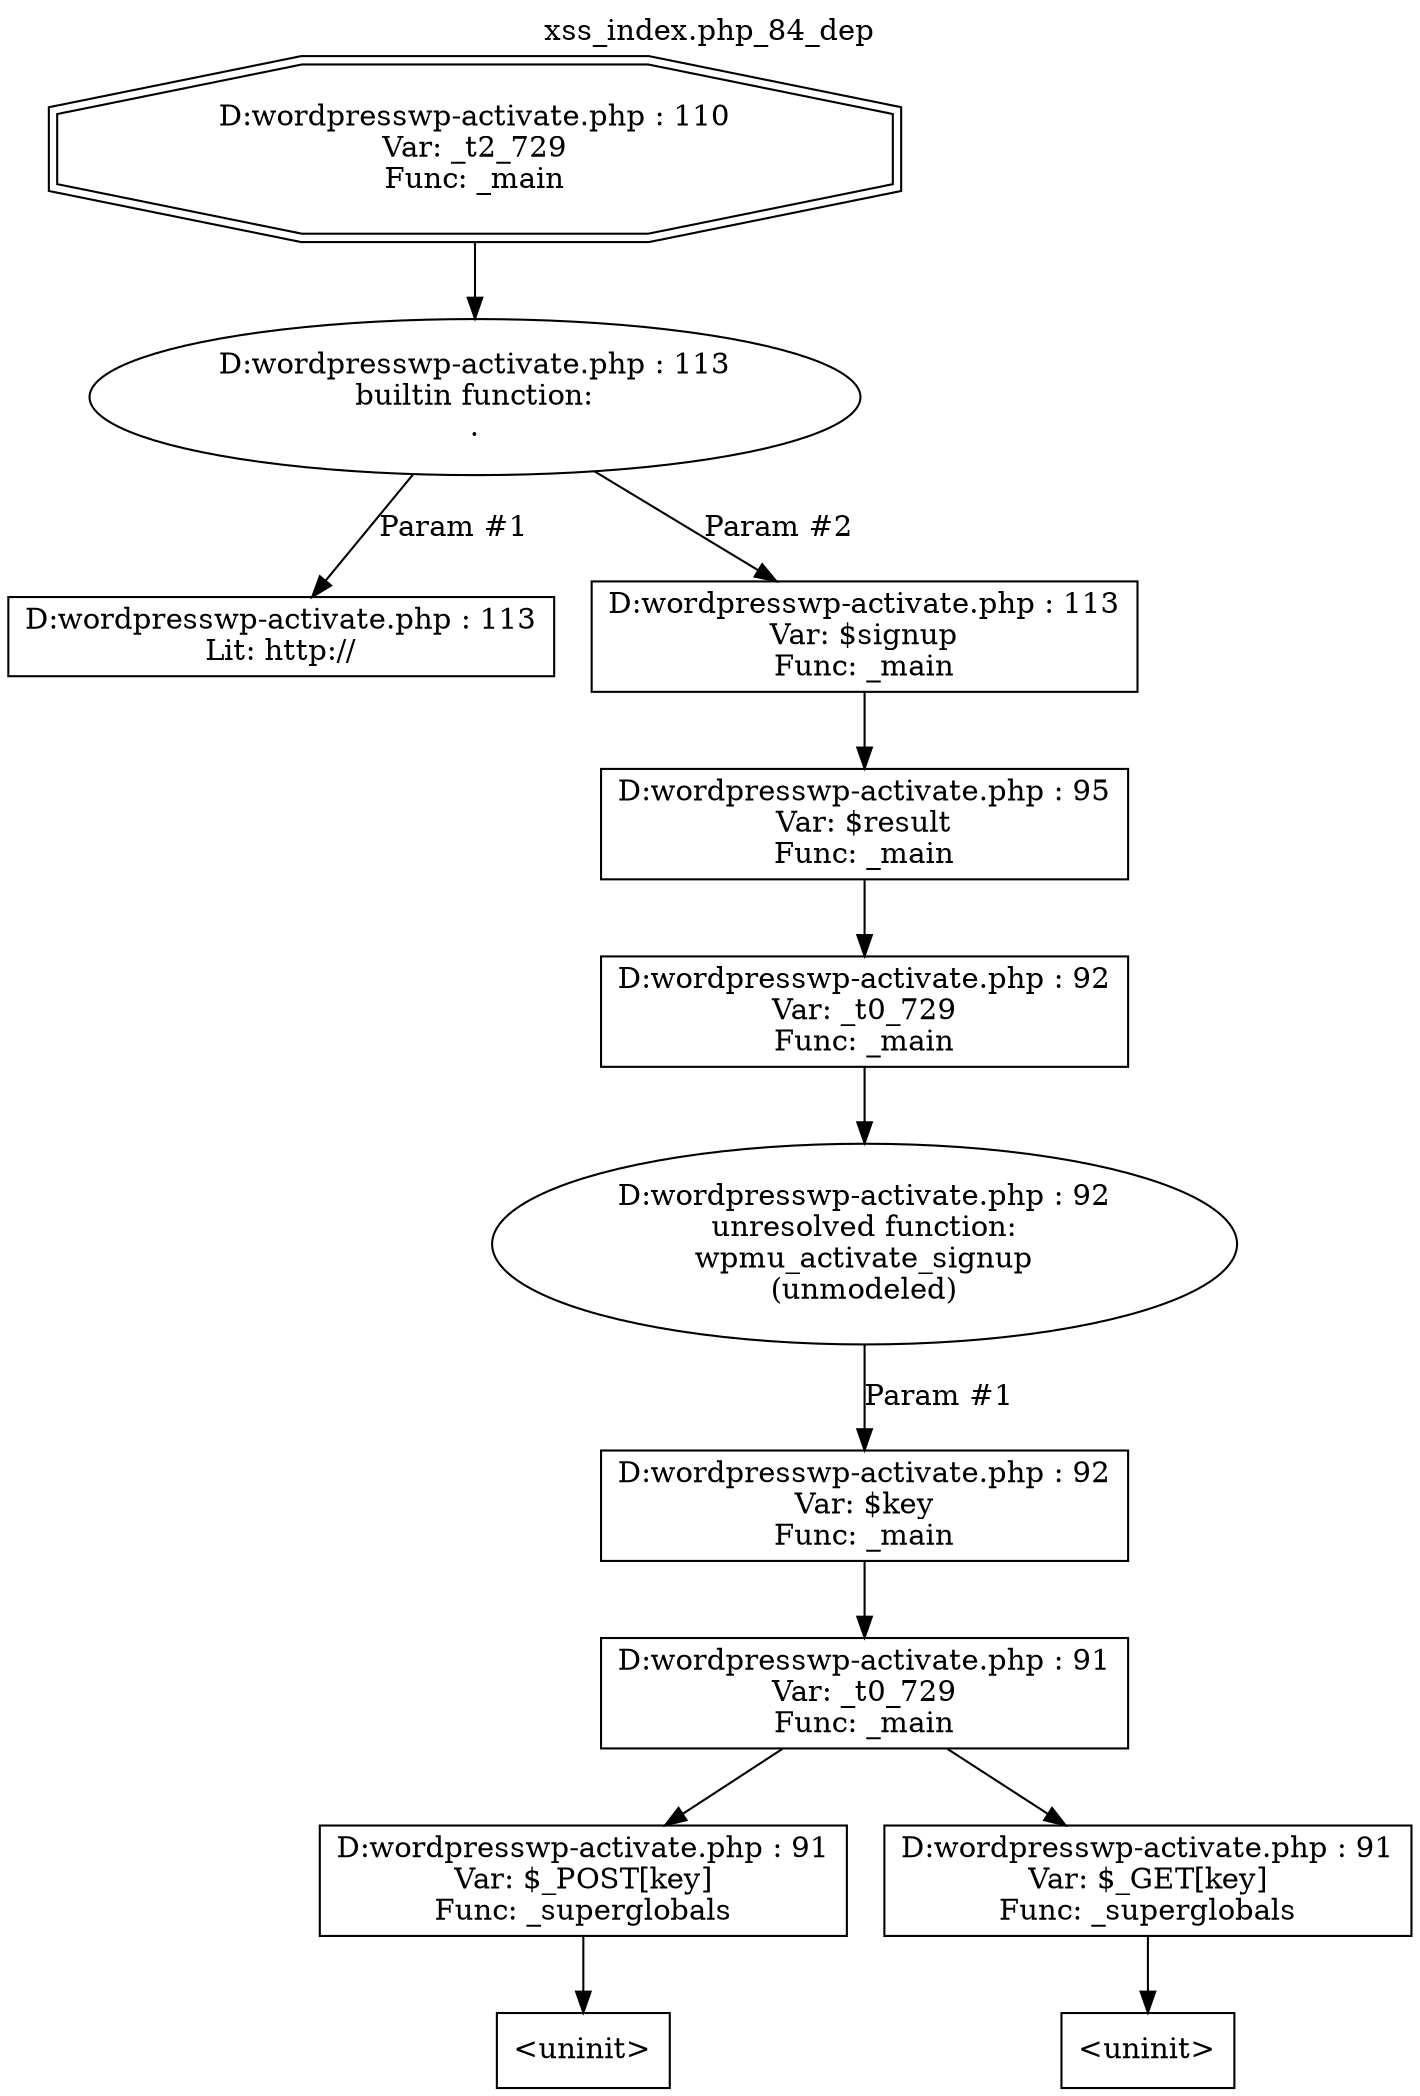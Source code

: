 digraph cfg {
  label="xss_index.php_84_dep";
  labelloc=t;
  n1 [shape=doubleoctagon, label="D:\wordpress\wp-activate.php : 110\nVar: _t2_729\nFunc: _main\n"];
  n2 [shape=ellipse, label="D:\wordpress\wp-activate.php : 113\nbuiltin function:\n.\n"];
  n3 [shape=box, label="D:\wordpress\wp-activate.php : 113\nLit: http://\n"];
  n4 [shape=box, label="D:\wordpress\wp-activate.php : 113\nVar: $signup\nFunc: _main\n"];
  n5 [shape=box, label="D:\wordpress\wp-activate.php : 95\nVar: $result\nFunc: _main\n"];
  n6 [shape=box, label="D:\wordpress\wp-activate.php : 92\nVar: _t0_729\nFunc: _main\n"];
  n7 [shape=ellipse, label="D:\wordpress\wp-activate.php : 92\nunresolved function:\nwpmu_activate_signup\n(unmodeled)\n"];
  n8 [shape=box, label="D:\wordpress\wp-activate.php : 92\nVar: $key\nFunc: _main\n"];
  n9 [shape=box, label="D:\wordpress\wp-activate.php : 91\nVar: _t0_729\nFunc: _main\n"];
  n10 [shape=box, label="D:\wordpress\wp-activate.php : 91\nVar: $_POST[key]\nFunc: _superglobals\n"];
  n11 [shape=box, label="<uninit>"];
  n12 [shape=box, label="D:\wordpress\wp-activate.php : 91\nVar: $_GET[key]\nFunc: _superglobals\n"];
  n13 [shape=box, label="<uninit>"];
  n1 -> n2;
  n2 -> n3[label="Param #1"];
  n2 -> n4[label="Param #2"];
  n6 -> n7;
  n10 -> n11;
  n9 -> n10;
  n9 -> n12;
  n12 -> n13;
  n8 -> n9;
  n7 -> n8[label="Param #1"];
  n5 -> n6;
  n4 -> n5;
}
